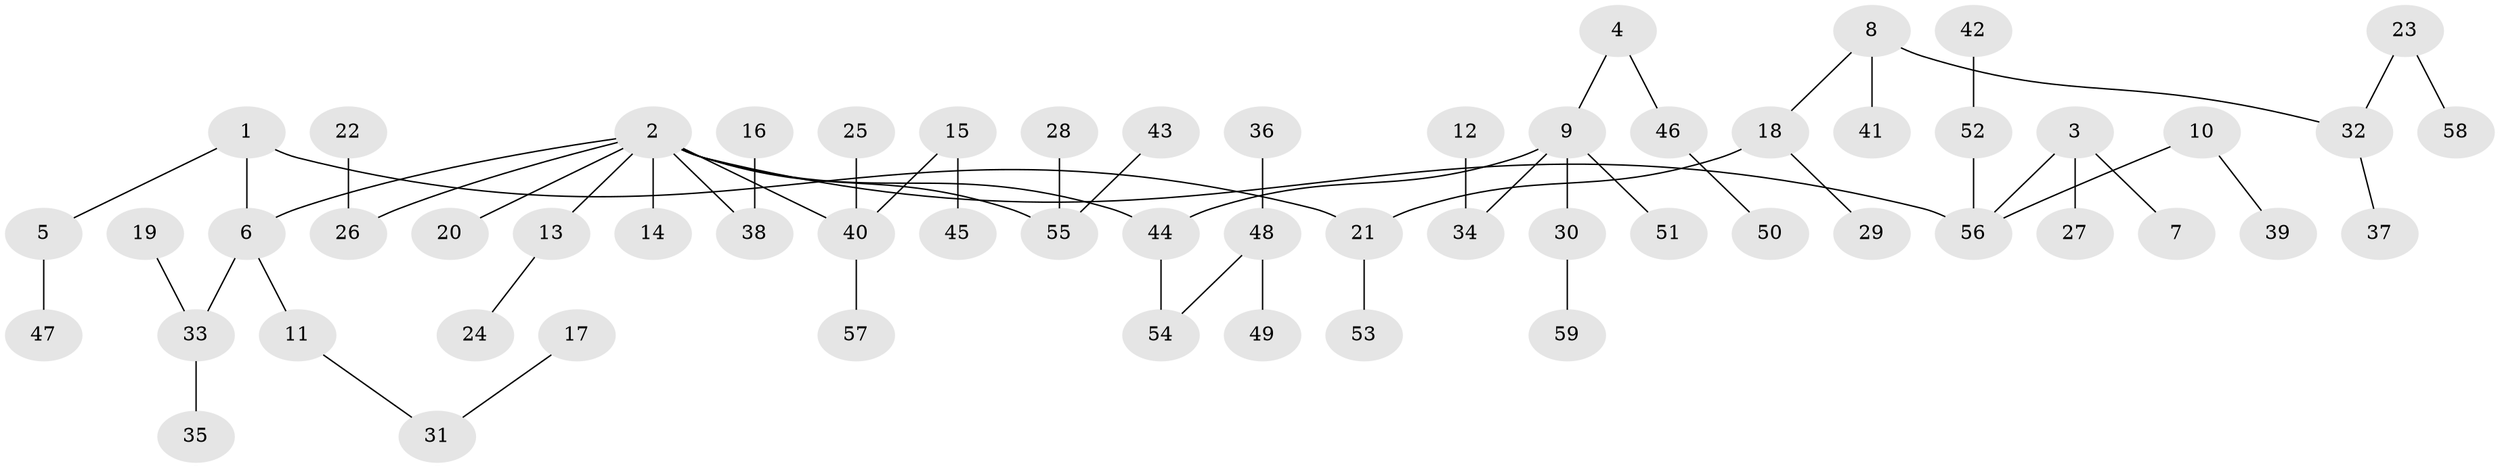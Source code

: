 // original degree distribution, {4: 0.07692307692307693, 3: 0.11965811965811966, 7: 0.008547008547008548, 2: 0.2905982905982906, 5: 0.042735042735042736, 1: 0.46153846153846156}
// Generated by graph-tools (version 1.1) at 2025/50/03/09/25 03:50:20]
// undirected, 59 vertices, 58 edges
graph export_dot {
graph [start="1"]
  node [color=gray90,style=filled];
  1;
  2;
  3;
  4;
  5;
  6;
  7;
  8;
  9;
  10;
  11;
  12;
  13;
  14;
  15;
  16;
  17;
  18;
  19;
  20;
  21;
  22;
  23;
  24;
  25;
  26;
  27;
  28;
  29;
  30;
  31;
  32;
  33;
  34;
  35;
  36;
  37;
  38;
  39;
  40;
  41;
  42;
  43;
  44;
  45;
  46;
  47;
  48;
  49;
  50;
  51;
  52;
  53;
  54;
  55;
  56;
  57;
  58;
  59;
  1 -- 5 [weight=1.0];
  1 -- 6 [weight=1.0];
  1 -- 21 [weight=1.0];
  2 -- 6 [weight=1.0];
  2 -- 13 [weight=1.0];
  2 -- 14 [weight=1.0];
  2 -- 20 [weight=1.0];
  2 -- 26 [weight=1.0];
  2 -- 38 [weight=1.0];
  2 -- 40 [weight=1.0];
  2 -- 44 [weight=1.0];
  2 -- 55 [weight=1.0];
  2 -- 56 [weight=1.0];
  3 -- 7 [weight=1.0];
  3 -- 27 [weight=1.0];
  3 -- 56 [weight=1.0];
  4 -- 9 [weight=1.0];
  4 -- 46 [weight=1.0];
  5 -- 47 [weight=1.0];
  6 -- 11 [weight=1.0];
  6 -- 33 [weight=1.0];
  8 -- 18 [weight=1.0];
  8 -- 32 [weight=1.0];
  8 -- 41 [weight=1.0];
  9 -- 30 [weight=1.0];
  9 -- 34 [weight=1.0];
  9 -- 44 [weight=1.0];
  9 -- 51 [weight=1.0];
  10 -- 39 [weight=1.0];
  10 -- 56 [weight=1.0];
  11 -- 31 [weight=1.0];
  12 -- 34 [weight=1.0];
  13 -- 24 [weight=1.0];
  15 -- 40 [weight=1.0];
  15 -- 45 [weight=1.0];
  16 -- 38 [weight=1.0];
  17 -- 31 [weight=1.0];
  18 -- 21 [weight=1.0];
  18 -- 29 [weight=1.0];
  19 -- 33 [weight=1.0];
  21 -- 53 [weight=1.0];
  22 -- 26 [weight=1.0];
  23 -- 32 [weight=1.0];
  23 -- 58 [weight=1.0];
  25 -- 40 [weight=1.0];
  28 -- 55 [weight=1.0];
  30 -- 59 [weight=1.0];
  32 -- 37 [weight=1.0];
  33 -- 35 [weight=1.0];
  36 -- 48 [weight=1.0];
  40 -- 57 [weight=1.0];
  42 -- 52 [weight=1.0];
  43 -- 55 [weight=1.0];
  44 -- 54 [weight=1.0];
  46 -- 50 [weight=1.0];
  48 -- 49 [weight=1.0];
  48 -- 54 [weight=1.0];
  52 -- 56 [weight=1.0];
}
